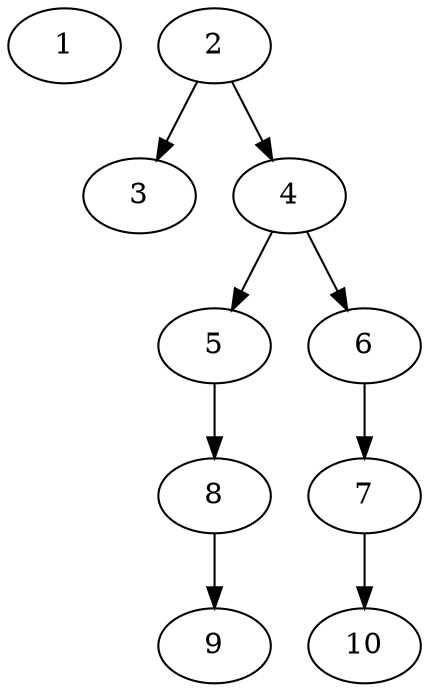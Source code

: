 // DAG (tier=1-easy, mode=compute, n=10, ccr=0.291, fat=0.453, density=0.274, regular=0.696, jump=0.075, mindata=262144, maxdata=2097152)
// DAG automatically generated by daggen at Sun Aug 24 16:33:32 2025
// /home/ermia/Project/Environments/daggen/bin/daggen --dot --ccr 0.291 --fat 0.453 --regular 0.696 --density 0.274 --jump 0.075 --mindata 262144 --maxdata 2097152 -n 10 
digraph G {
  1 [size="10197411848463912", alpha="0.04", expect_size="5098705924231956"]
  2 [size="4063564127378046", alpha="0.02", expect_size="2031782063689023"]
  2 -> 3 [size ="3878892339200"]
  2 -> 4 [size ="3878892339200"]
  3 [size="13135834507151644", alpha="0.02", expect_size="6567917253575822"]
  4 [size="2629968209260468", alpha="0.18", expect_size="1314984104630234"]
  4 -> 5 [size ="2754223276032"]
  4 -> 6 [size ="2754223276032"]
  5 [size="312432712649609", alpha="0.13", expect_size="156216356324804"]
  5 -> 8 [size ="20075692163072"]
  6 [size="38727090953014544", alpha="0.02", expect_size="19363545476507272"]
  6 -> 7 [size ="16207629516800"]
  7 [size="5237164459432690", alpha="0.00", expect_size="2618582229716345"]
  7 -> 10 [size ="4668394569728"]
  8 [size="5980185711932467", alpha="0.15", expect_size="2990092855966233"]
  8 -> 9 [size ="5778912051200"]
  9 [size="44370744405855784", alpha="0.18", expect_size="22185372202927892"]
  10 [size="121618225616349", alpha="0.03", expect_size="60809112808174"]
}